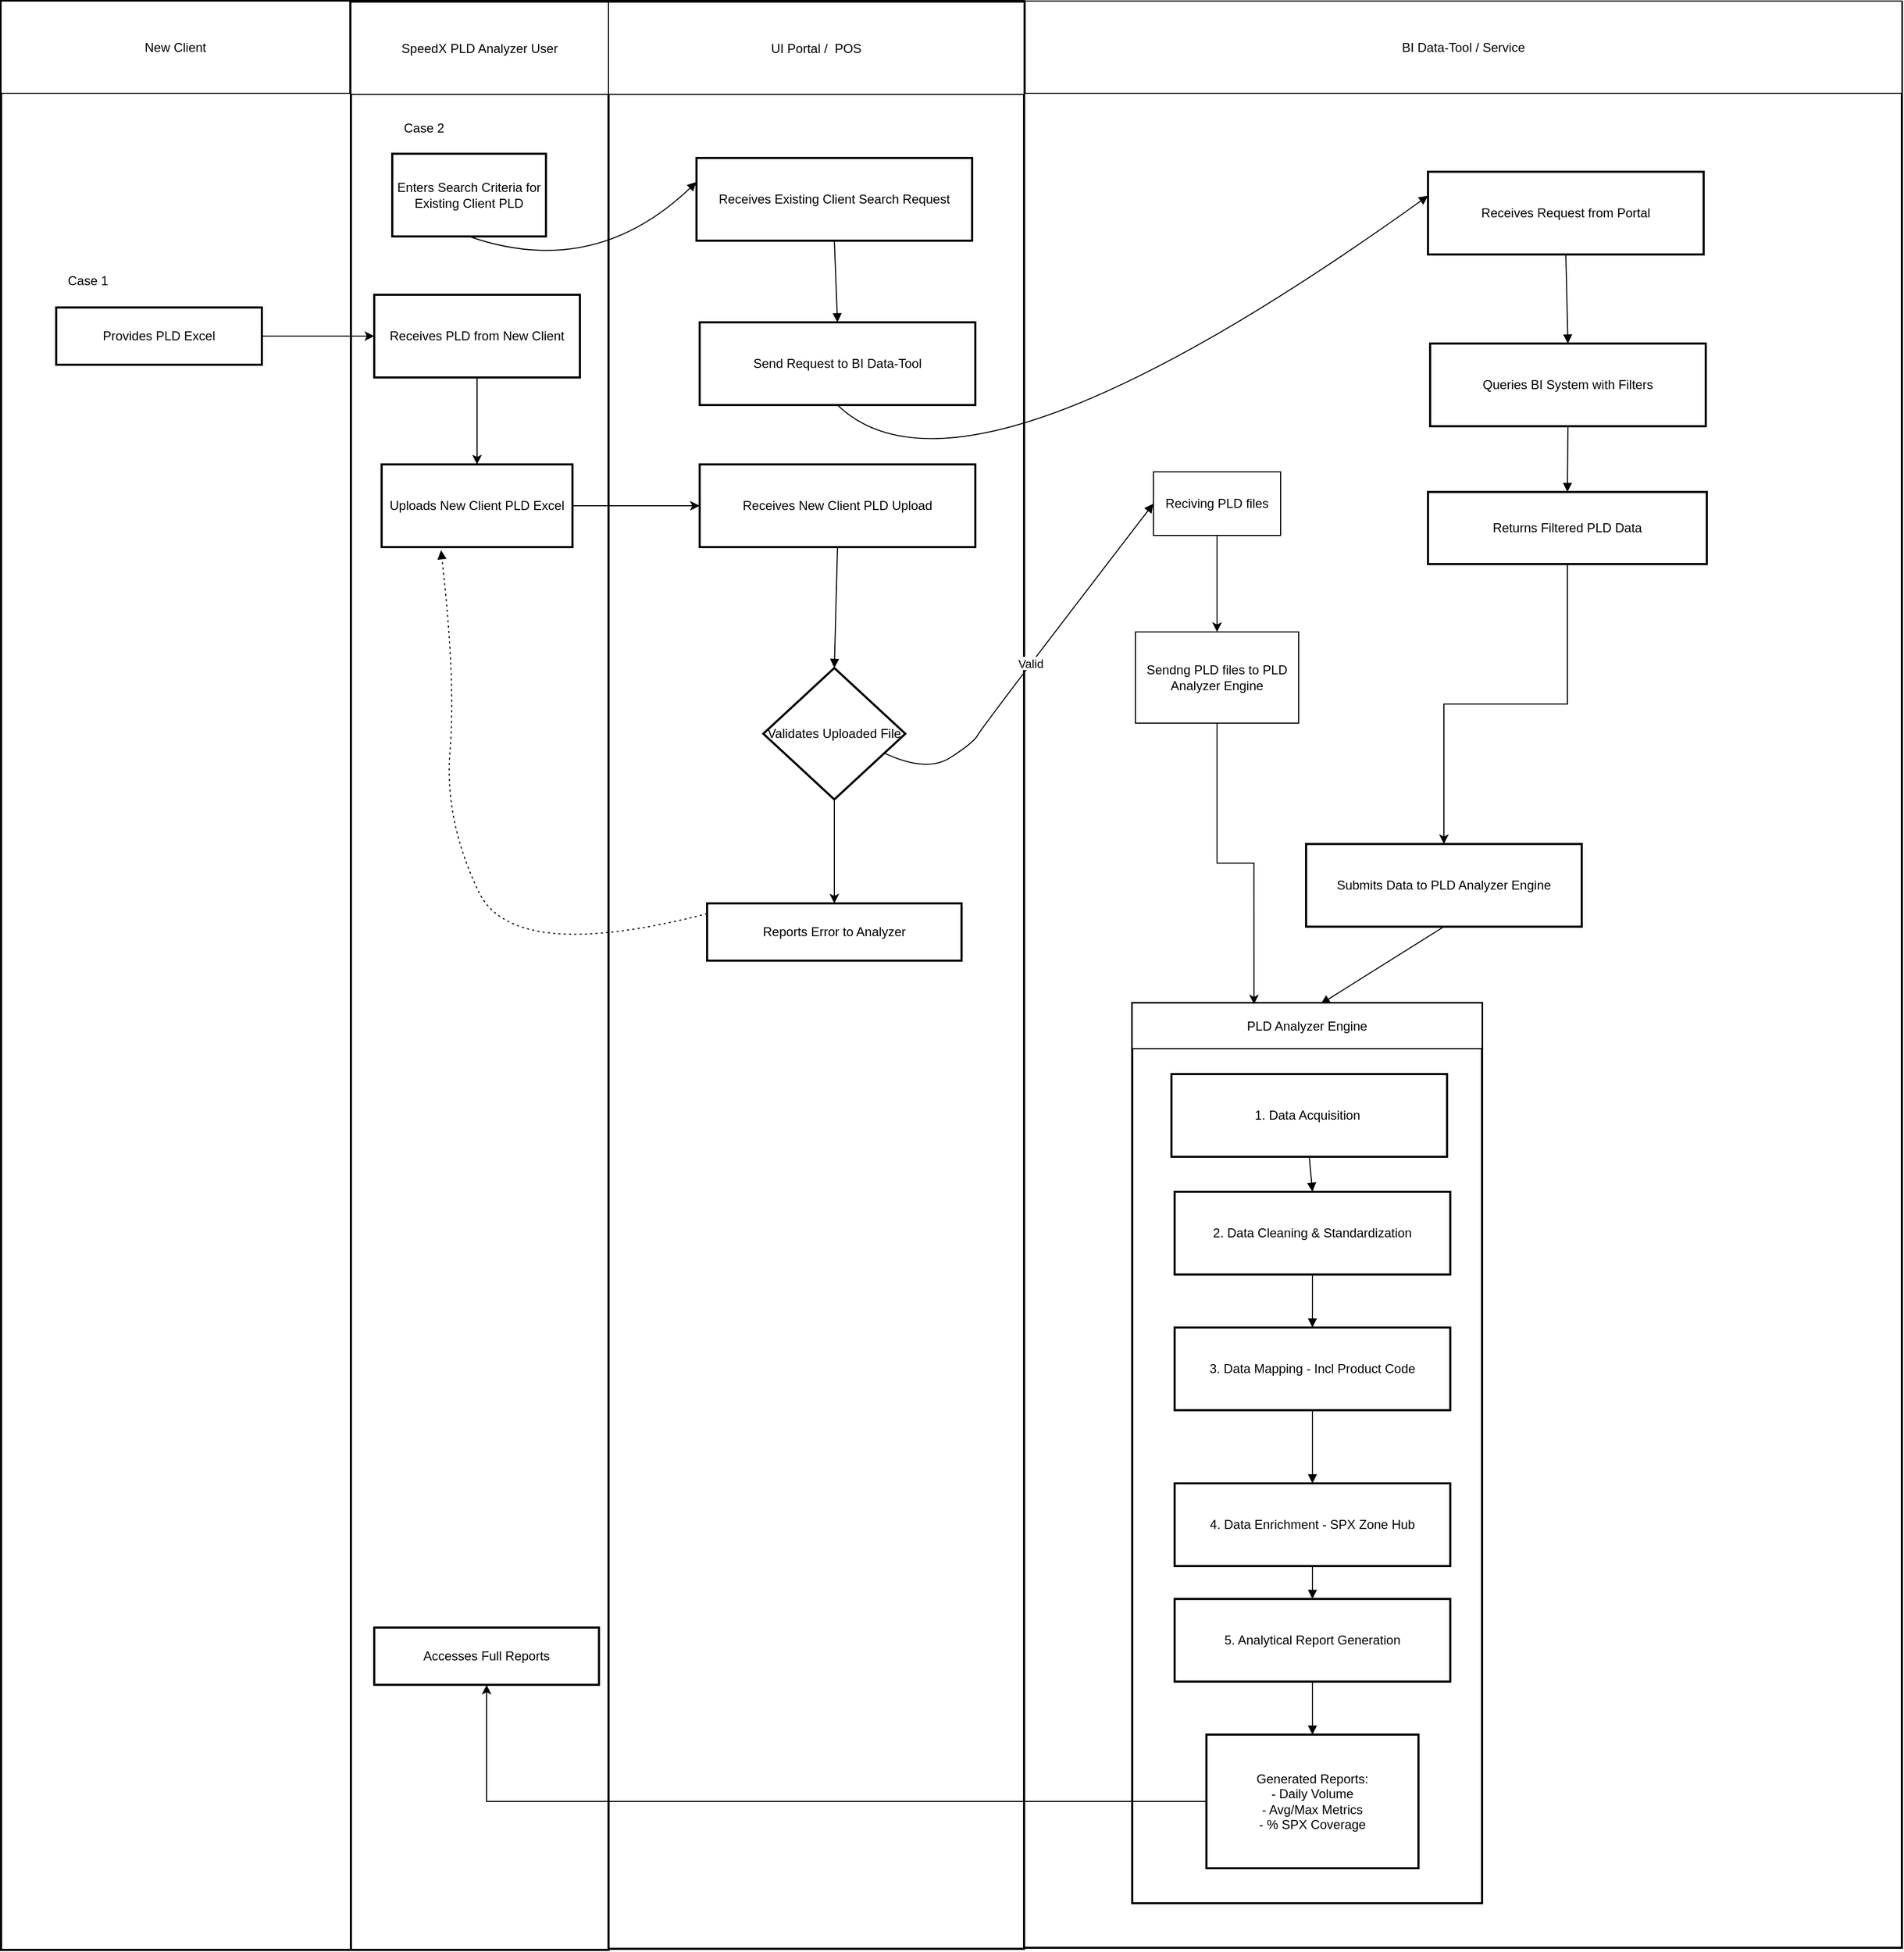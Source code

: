 <mxfile version="27.1.3">
  <diagram name="Page-1" id="iMmax_0Ipb9n_ps4Lf1k">
    <mxGraphModel dx="3801" dy="1501" grid="0" gridSize="10" guides="1" tooltips="1" connect="1" arrows="1" fold="1" page="1" pageScale="1" pageWidth="850" pageHeight="1100" math="0" shadow="0">
      <root>
        <mxCell id="0" />
        <mxCell id="1" parent="0" />
        <mxCell id="2mW8zJT6VH8ix1IUr238-2" value="" style="whiteSpace=wrap;strokeWidth=2;" vertex="1" parent="1">
          <mxGeometry x="835" y="21" width="828" height="1835" as="geometry" />
        </mxCell>
        <mxCell id="2mW8zJT6VH8ix1IUr238-1" value="" style="whiteSpace=wrap;strokeWidth=2;" vertex="1" parent="1">
          <mxGeometry x="937" y="965" width="330" height="849" as="geometry" />
        </mxCell>
        <mxCell id="2mW8zJT6VH8ix1IUr238-3" value="" style="whiteSpace=wrap;strokeWidth=2;" vertex="1" parent="1">
          <mxGeometry x="443" y="20" width="392" height="1837" as="geometry" />
        </mxCell>
        <mxCell id="2mW8zJT6VH8ix1IUr238-4" value="" style="whiteSpace=wrap;strokeWidth=2;" vertex="1" parent="1">
          <mxGeometry x="200" y="20" width="243" height="1838" as="geometry" />
        </mxCell>
        <mxCell id="2mW8zJT6VH8ix1IUr238-5" value="" style="whiteSpace=wrap;strokeWidth=2;" vertex="1" parent="1">
          <mxGeometry x="-130" y="20" width="330" height="1838" as="geometry" />
        </mxCell>
        <mxCell id="2mW8zJT6VH8ix1IUr238-69" style="edgeStyle=orthogonalEdgeStyle;rounded=0;orthogonalLoop=1;jettySize=auto;html=1;" edge="1" parent="1" source="2mW8zJT6VH8ix1IUr238-6" target="2mW8zJT6VH8ix1IUr238-7">
          <mxGeometry relative="1" as="geometry" />
        </mxCell>
        <mxCell id="2mW8zJT6VH8ix1IUr238-6" value="Provides PLD Excel" style="whiteSpace=wrap;strokeWidth=2;" vertex="1" parent="1">
          <mxGeometry x="-78" y="309" width="194" height="54" as="geometry" />
        </mxCell>
        <mxCell id="2mW8zJT6VH8ix1IUr238-53" style="edgeStyle=orthogonalEdgeStyle;rounded=0;orthogonalLoop=1;jettySize=auto;html=1;" edge="1" parent="1" source="2mW8zJT6VH8ix1IUr238-7" target="2mW8zJT6VH8ix1IUr238-8">
          <mxGeometry relative="1" as="geometry" />
        </mxCell>
        <mxCell id="2mW8zJT6VH8ix1IUr238-7" value="Receives PLD from New Client" style="whiteSpace=wrap;strokeWidth=2;" vertex="1" parent="1">
          <mxGeometry x="222" y="297" width="194" height="78" as="geometry" />
        </mxCell>
        <mxCell id="2mW8zJT6VH8ix1IUr238-54" style="edgeStyle=orthogonalEdgeStyle;rounded=0;orthogonalLoop=1;jettySize=auto;html=1;" edge="1" parent="1" source="2mW8zJT6VH8ix1IUr238-8" target="2mW8zJT6VH8ix1IUr238-11">
          <mxGeometry relative="1" as="geometry" />
        </mxCell>
        <mxCell id="2mW8zJT6VH8ix1IUr238-8" value="Uploads New Client PLD Excel" style="whiteSpace=wrap;strokeWidth=2;" vertex="1" parent="1">
          <mxGeometry x="229" y="457" width="180" height="78" as="geometry" />
        </mxCell>
        <mxCell id="2mW8zJT6VH8ix1IUr238-9" value="Enters Search Criteria for Existing Client PLD" style="whiteSpace=wrap;strokeWidth=2;" vertex="1" parent="1">
          <mxGeometry x="239" y="164" width="145" height="78" as="geometry" />
        </mxCell>
        <mxCell id="2mW8zJT6VH8ix1IUr238-10" value="Accesses Full Reports" style="whiteSpace=wrap;strokeWidth=2;" vertex="1" parent="1">
          <mxGeometry x="222" y="1554" width="212" height="54" as="geometry" />
        </mxCell>
        <mxCell id="2mW8zJT6VH8ix1IUr238-11" value="Receives New Client PLD Upload" style="whiteSpace=wrap;strokeWidth=2;" vertex="1" parent="1">
          <mxGeometry x="529" y="457" width="260" height="78" as="geometry" />
        </mxCell>
        <mxCell id="2mW8zJT6VH8ix1IUr238-12" value="Receives Existing Client Search Request" style="whiteSpace=wrap;strokeWidth=2;" vertex="1" parent="1">
          <mxGeometry x="526" y="168" width="260" height="78" as="geometry" />
        </mxCell>
        <mxCell id="2mW8zJT6VH8ix1IUr238-55" style="edgeStyle=orthogonalEdgeStyle;rounded=0;orthogonalLoop=1;jettySize=auto;html=1;entryX=0.5;entryY=0;entryDx=0;entryDy=0;" edge="1" parent="1" source="2mW8zJT6VH8ix1IUr238-13" target="2mW8zJT6VH8ix1IUr238-14">
          <mxGeometry relative="1" as="geometry" />
        </mxCell>
        <mxCell id="2mW8zJT6VH8ix1IUr238-13" value="Validates Uploaded File" style="rhombus;strokeWidth=2;whiteSpace=wrap;" vertex="1" parent="1">
          <mxGeometry x="589" y="649" width="134" height="124" as="geometry" />
        </mxCell>
        <mxCell id="2mW8zJT6VH8ix1IUr238-14" value="Reports Error to Analyzer" style="whiteSpace=wrap;strokeWidth=2;" vertex="1" parent="1">
          <mxGeometry x="536" y="871" width="240" height="54" as="geometry" />
        </mxCell>
        <mxCell id="2mW8zJT6VH8ix1IUr238-15" value="Send Request to BI Data-Tool" style="whiteSpace=wrap;strokeWidth=2;" vertex="1" parent="1">
          <mxGeometry x="529" y="323" width="260" height="78" as="geometry" />
        </mxCell>
        <mxCell id="2mW8zJT6VH8ix1IUr238-17" value="Submits Data to PLD Analyzer Engine" style="whiteSpace=wrap;strokeWidth=2;" vertex="1" parent="1">
          <mxGeometry x="1101" y="815" width="260" height="78" as="geometry" />
        </mxCell>
        <mxCell id="2mW8zJT6VH8ix1IUr238-18" value="Receives Request from Portal" style="whiteSpace=wrap;strokeWidth=2;" vertex="1" parent="1">
          <mxGeometry x="1216" y="181" width="260" height="78" as="geometry" />
        </mxCell>
        <mxCell id="2mW8zJT6VH8ix1IUr238-19" value="Queries BI System with Filters" style="whiteSpace=wrap;strokeWidth=2;" vertex="1" parent="1">
          <mxGeometry x="1218" y="343" width="260" height="78" as="geometry" />
        </mxCell>
        <mxCell id="2mW8zJT6VH8ix1IUr238-64" style="edgeStyle=orthogonalEdgeStyle;rounded=0;orthogonalLoop=1;jettySize=auto;html=1;" edge="1" parent="1" source="2mW8zJT6VH8ix1IUr238-20" target="2mW8zJT6VH8ix1IUr238-17">
          <mxGeometry relative="1" as="geometry" />
        </mxCell>
        <mxCell id="2mW8zJT6VH8ix1IUr238-20" value="Returns Filtered PLD Data" style="whiteSpace=wrap;strokeWidth=2;" vertex="1" parent="1">
          <mxGeometry x="1216" y="483" width="263" height="68" as="geometry" />
        </mxCell>
        <mxCell id="2mW8zJT6VH8ix1IUr238-21" value="1. Data Acquisition " style="whiteSpace=wrap;strokeWidth=2;" vertex="1" parent="1">
          <mxGeometry x="974" y="1032" width="260" height="78" as="geometry" />
        </mxCell>
        <mxCell id="2mW8zJT6VH8ix1IUr238-22" value="2. Data Cleaning &amp; Standardization" style="whiteSpace=wrap;strokeWidth=2;" vertex="1" parent="1">
          <mxGeometry x="977" y="1143" width="260" height="78" as="geometry" />
        </mxCell>
        <mxCell id="2mW8zJT6VH8ix1IUr238-23" value="3. Data Mapping - Incl Product Code" style="whiteSpace=wrap;strokeWidth=2;" vertex="1" parent="1">
          <mxGeometry x="977" y="1271" width="260" height="78" as="geometry" />
        </mxCell>
        <mxCell id="2mW8zJT6VH8ix1IUr238-24" value="4. Data Enrichment - SPX Zone Hub" style="whiteSpace=wrap;strokeWidth=2;" vertex="1" parent="1">
          <mxGeometry x="977" y="1418" width="260" height="78" as="geometry" />
        </mxCell>
        <mxCell id="2mW8zJT6VH8ix1IUr238-25" value="5. Analytical Report Generation" style="whiteSpace=wrap;strokeWidth=2;" vertex="1" parent="1">
          <mxGeometry x="977" y="1527" width="260" height="78" as="geometry" />
        </mxCell>
        <mxCell id="2mW8zJT6VH8ix1IUr238-61" style="edgeStyle=orthogonalEdgeStyle;rounded=0;orthogonalLoop=1;jettySize=auto;html=1;" edge="1" parent="1" source="2mW8zJT6VH8ix1IUr238-26" target="2mW8zJT6VH8ix1IUr238-10">
          <mxGeometry relative="1" as="geometry" />
        </mxCell>
        <mxCell id="2mW8zJT6VH8ix1IUr238-26" value="Generated Reports:&#xa;- Daily Volume&#xa;- Avg/Max Metrics&#xa;- % SPX Coverage" style="whiteSpace=wrap;strokeWidth=2;" vertex="1" parent="1">
          <mxGeometry x="1007" y="1655" width="200" height="126" as="geometry" />
        </mxCell>
        <mxCell id="2mW8zJT6VH8ix1IUr238-31" value="" style="curved=1;startArrow=none;endArrow=block;exitX=0.5;exitY=1;entryX=0.5;entryY=0;rounded=0;" edge="1" parent="1" source="2mW8zJT6VH8ix1IUr238-11" target="2mW8zJT6VH8ix1IUr238-13">
          <mxGeometry relative="1" as="geometry">
            <Array as="points" />
          </mxGeometry>
        </mxCell>
        <mxCell id="2mW8zJT6VH8ix1IUr238-32" value="" style="curved=1;startArrow=none;endArrow=block;exitX=0.5;exitY=1;entryX=0;entryY=0.29;rounded=0;" edge="1" parent="1" source="2mW8zJT6VH8ix1IUr238-9" target="2mW8zJT6VH8ix1IUr238-12">
          <mxGeometry relative="1" as="geometry">
            <Array as="points">
              <mxPoint x="429" y="283" />
            </Array>
          </mxGeometry>
        </mxCell>
        <mxCell id="2mW8zJT6VH8ix1IUr238-33" value="" style="curved=1;startArrow=none;endArrow=block;exitX=0.5;exitY=1;entryX=0.5;entryY=0;rounded=0;" edge="1" parent="1" source="2mW8zJT6VH8ix1IUr238-12" target="2mW8zJT6VH8ix1IUr238-15">
          <mxGeometry relative="1" as="geometry">
            <Array as="points" />
          </mxGeometry>
        </mxCell>
        <mxCell id="2mW8zJT6VH8ix1IUr238-34" value="" style="curved=1;startArrow=none;endArrow=block;exitX=0.5;exitY=1;entryX=0;entryY=0.29;rounded=0;" edge="1" parent="1" source="2mW8zJT6VH8ix1IUr238-15" target="2mW8zJT6VH8ix1IUr238-18">
          <mxGeometry relative="1" as="geometry">
            <Array as="points">
              <mxPoint x="779" y="517" />
            </Array>
          </mxGeometry>
        </mxCell>
        <mxCell id="2mW8zJT6VH8ix1IUr238-35" value="" style="curved=1;startArrow=none;endArrow=block;exitX=0.5;exitY=1;entryX=0.5;entryY=0;rounded=0;" edge="1" parent="1" source="2mW8zJT6VH8ix1IUr238-18" target="2mW8zJT6VH8ix1IUr238-19">
          <mxGeometry relative="1" as="geometry">
            <Array as="points" />
          </mxGeometry>
        </mxCell>
        <mxCell id="2mW8zJT6VH8ix1IUr238-36" value="" style="curved=1;startArrow=none;endArrow=block;exitX=0.5;exitY=1;entryX=0.5;entryY=0;rounded=0;" edge="1" parent="1" source="2mW8zJT6VH8ix1IUr238-19" target="2mW8zJT6VH8ix1IUr238-20">
          <mxGeometry relative="1" as="geometry">
            <Array as="points" />
          </mxGeometry>
        </mxCell>
        <mxCell id="2mW8zJT6VH8ix1IUr238-40" value="" style="curved=1;dashed=1;dashPattern=2 3;startArrow=none;endArrow=block;exitX=0;exitY=0.18;entryX=0.311;entryY=1.038;rounded=0;entryDx=0;entryDy=0;entryPerimeter=0;" edge="1" parent="1" source="2mW8zJT6VH8ix1IUr238-14" target="2mW8zJT6VH8ix1IUr238-8">
          <mxGeometry relative="1" as="geometry">
            <Array as="points">
              <mxPoint x="353" y="928" />
              <mxPoint x="288" y="792" />
              <mxPoint x="299" y="662" />
            </Array>
          </mxGeometry>
        </mxCell>
        <mxCell id="2mW8zJT6VH8ix1IUr238-41" value="Valid" style="curved=1;startArrow=none;endArrow=block;exitX=1;exitY=0.71;rounded=0;entryX=0;entryY=0.5;entryDx=0;entryDy=0;" edge="1" parent="1" source="2mW8zJT6VH8ix1IUr238-13" target="2mW8zJT6VH8ix1IUr238-62">
          <mxGeometry relative="1" as="geometry">
            <Array as="points">
              <mxPoint x="743" y="748" />
              <mxPoint x="788" y="719" />
              <mxPoint x="795" y="705" />
            </Array>
          </mxGeometry>
        </mxCell>
        <mxCell id="2mW8zJT6VH8ix1IUr238-43" value="" style="curved=1;startArrow=none;endArrow=block;exitX=0.5;exitY=1;entryX=0.5;entryY=0;rounded=0;" edge="1" parent="1" source="2mW8zJT6VH8ix1IUr238-21" target="2mW8zJT6VH8ix1IUr238-22">
          <mxGeometry relative="1" as="geometry">
            <Array as="points" />
          </mxGeometry>
        </mxCell>
        <mxCell id="2mW8zJT6VH8ix1IUr238-42" value="" style="curved=1;startArrow=none;endArrow=block;exitX=0.5;exitY=1;entryX=0.539;entryY=0.001;rounded=0;entryDx=0;entryDy=0;entryPerimeter=0;" edge="1" parent="1" source="2mW8zJT6VH8ix1IUr238-17" target="2mW8zJT6VH8ix1IUr238-1">
          <mxGeometry relative="1" as="geometry">
            <Array as="points" />
          </mxGeometry>
        </mxCell>
        <mxCell id="2mW8zJT6VH8ix1IUr238-44" value="" style="curved=1;startArrow=none;endArrow=block;exitX=0.5;exitY=1;entryX=0.5;entryY=0;rounded=0;" edge="1" parent="1" source="2mW8zJT6VH8ix1IUr238-22" target="2mW8zJT6VH8ix1IUr238-23">
          <mxGeometry relative="1" as="geometry">
            <Array as="points" />
          </mxGeometry>
        </mxCell>
        <mxCell id="2mW8zJT6VH8ix1IUr238-45" value="" style="curved=1;startArrow=none;endArrow=block;exitX=0.5;exitY=1;entryX=0.5;entryY=0;rounded=0;" edge="1" parent="1" source="2mW8zJT6VH8ix1IUr238-23" target="2mW8zJT6VH8ix1IUr238-24">
          <mxGeometry relative="1" as="geometry">
            <Array as="points" />
          </mxGeometry>
        </mxCell>
        <mxCell id="2mW8zJT6VH8ix1IUr238-46" value="" style="curved=1;startArrow=none;endArrow=block;exitX=0.5;exitY=1;entryX=0.5;entryY=0;rounded=0;" edge="1" parent="1" source="2mW8zJT6VH8ix1IUr238-24" target="2mW8zJT6VH8ix1IUr238-25">
          <mxGeometry relative="1" as="geometry">
            <Array as="points" />
          </mxGeometry>
        </mxCell>
        <mxCell id="2mW8zJT6VH8ix1IUr238-47" value="" style="curved=1;startArrow=none;endArrow=block;exitX=0.5;exitY=1;entryX=0.5;entryY=0;rounded=0;" edge="1" parent="1" source="2mW8zJT6VH8ix1IUr238-25" target="2mW8zJT6VH8ix1IUr238-26">
          <mxGeometry relative="1" as="geometry">
            <Array as="points" />
          </mxGeometry>
        </mxCell>
        <mxCell id="2mW8zJT6VH8ix1IUr238-56" value="New Client" style="rounded=0;whiteSpace=wrap;html=1;" vertex="1" parent="1">
          <mxGeometry x="-130" y="20" width="329" height="87" as="geometry" />
        </mxCell>
        <mxCell id="2mW8zJT6VH8ix1IUr238-57" value="SpeedX PLD Analyzer User" style="rounded=0;whiteSpace=wrap;html=1;" vertex="1" parent="1">
          <mxGeometry x="200" y="21" width="243" height="87" as="geometry" />
        </mxCell>
        <mxCell id="2mW8zJT6VH8ix1IUr238-58" value="UI Portal /&amp;nbsp; POS" style="rounded=0;whiteSpace=wrap;html=1;" vertex="1" parent="1">
          <mxGeometry x="443" y="21" width="392" height="87" as="geometry" />
        </mxCell>
        <mxCell id="2mW8zJT6VH8ix1IUr238-60" value="BI Data-Tool / Service" style="rounded=0;whiteSpace=wrap;html=1;" vertex="1" parent="1">
          <mxGeometry x="836" y="20" width="827" height="87" as="geometry" />
        </mxCell>
        <mxCell id="2mW8zJT6VH8ix1IUr238-67" value="" style="edgeStyle=orthogonalEdgeStyle;rounded=0;orthogonalLoop=1;jettySize=auto;html=1;" edge="1" parent="1" source="2mW8zJT6VH8ix1IUr238-62" target="2mW8zJT6VH8ix1IUr238-66">
          <mxGeometry relative="1" as="geometry" />
        </mxCell>
        <mxCell id="2mW8zJT6VH8ix1IUr238-62" value="Reciving PLD files" style="rounded=0;whiteSpace=wrap;html=1;" vertex="1" parent="1">
          <mxGeometry x="957" y="464" width="120" height="60" as="geometry" />
        </mxCell>
        <mxCell id="2mW8zJT6VH8ix1IUr238-63" value="PLD Analyzer Engine" style="rounded=0;whiteSpace=wrap;html=1;" vertex="1" parent="1">
          <mxGeometry x="937" y="965" width="330" height="43" as="geometry" />
        </mxCell>
        <mxCell id="2mW8zJT6VH8ix1IUr238-66" value="Sendng PLD files to PLD Analyzer Engine" style="whiteSpace=wrap;html=1;rounded=0;" vertex="1" parent="1">
          <mxGeometry x="940" y="615" width="154" height="86" as="geometry" />
        </mxCell>
        <mxCell id="2mW8zJT6VH8ix1IUr238-68" style="edgeStyle=orthogonalEdgeStyle;rounded=0;orthogonalLoop=1;jettySize=auto;html=1;entryX=0.348;entryY=0.027;entryDx=0;entryDy=0;entryPerimeter=0;" edge="1" parent="1" source="2mW8zJT6VH8ix1IUr238-66" target="2mW8zJT6VH8ix1IUr238-63">
          <mxGeometry relative="1" as="geometry" />
        </mxCell>
        <mxCell id="2mW8zJT6VH8ix1IUr238-74" value="Case 1" style="text;html=1;align=center;verticalAlign=middle;whiteSpace=wrap;rounded=0;" vertex="1" parent="1">
          <mxGeometry x="-78" y="269" width="60" height="30" as="geometry" />
        </mxCell>
        <mxCell id="2mW8zJT6VH8ix1IUr238-76" value="Case 2" style="text;html=1;align=center;verticalAlign=middle;whiteSpace=wrap;rounded=0;" vertex="1" parent="1">
          <mxGeometry x="239" y="125" width="60" height="30" as="geometry" />
        </mxCell>
      </root>
    </mxGraphModel>
  </diagram>
</mxfile>
